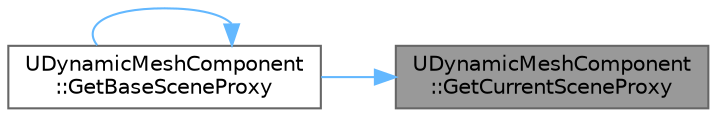 digraph "UDynamicMeshComponent::GetCurrentSceneProxy"
{
 // INTERACTIVE_SVG=YES
 // LATEX_PDF_SIZE
  bgcolor="transparent";
  edge [fontname=Helvetica,fontsize=10,labelfontname=Helvetica,labelfontsize=10];
  node [fontname=Helvetica,fontsize=10,shape=box,height=0.2,width=0.4];
  rankdir="RL";
  Node1 [id="Node000001",label="UDynamicMeshComponent\l::GetCurrentSceneProxy",height=0.2,width=0.4,color="gray40", fillcolor="grey60", style="filled", fontcolor="black",tooltip=" "];
  Node1 -> Node2 [id="edge1_Node000001_Node000002",dir="back",color="steelblue1",style="solid",tooltip=" "];
  Node2 [id="Node000002",label="UDynamicMeshComponent\l::GetBaseSceneProxy",height=0.2,width=0.4,color="grey40", fillcolor="white", style="filled",URL="$df/de6/classUDynamicMeshComponent.html#a2e61c90741302203e826833dc09a7382",tooltip="Subclass must implement this to return scene proxy if available, or nullptr."];
  Node2 -> Node2 [id="edge2_Node000002_Node000002",dir="back",color="steelblue1",style="solid",tooltip=" "];
}
